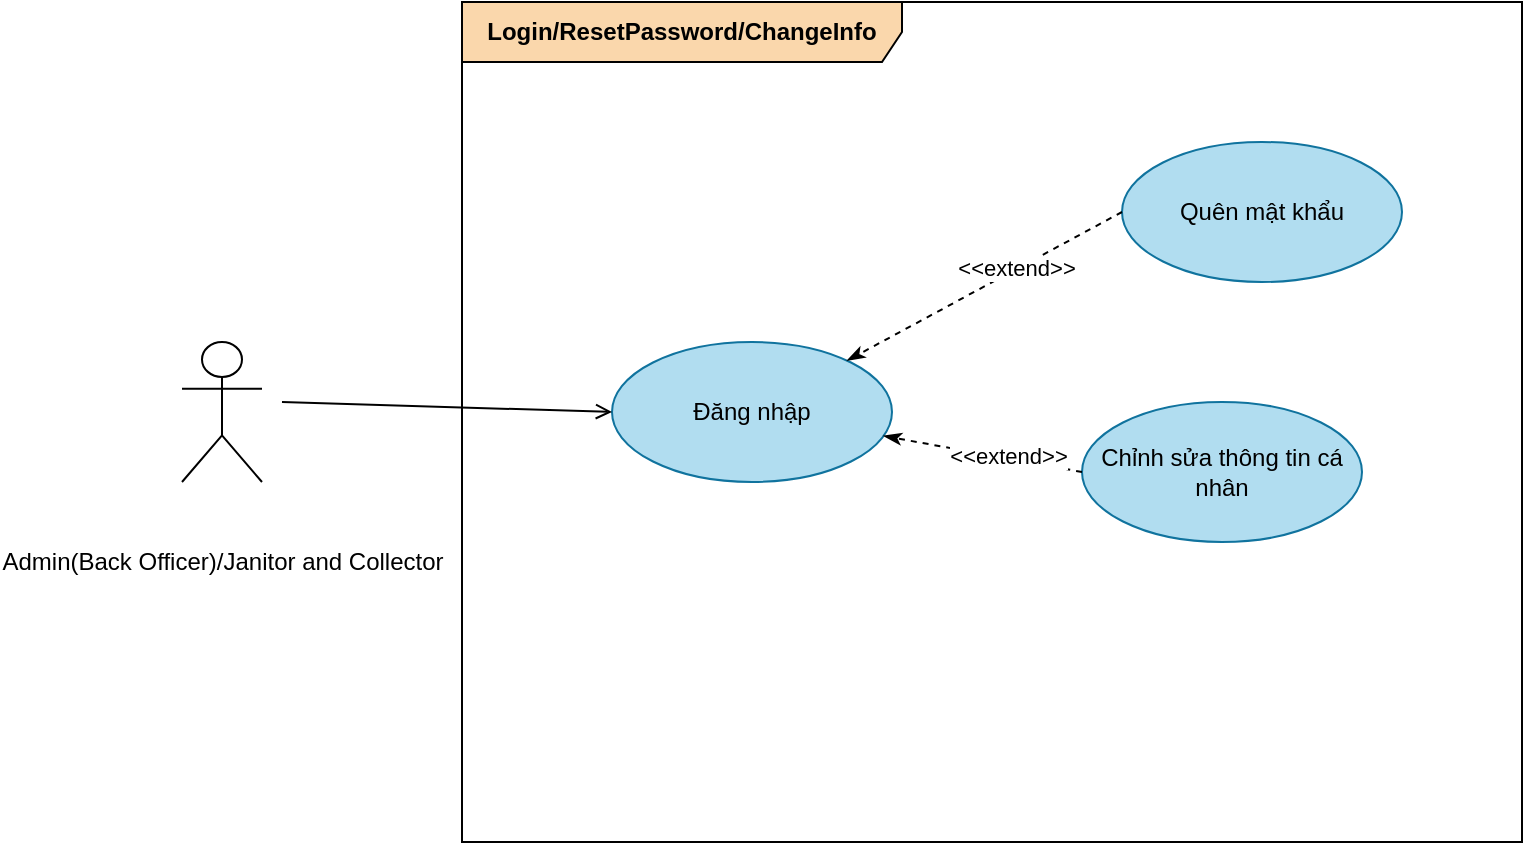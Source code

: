 <mxfile version="20.4.1" type="github">
  <diagram id="owS17A0AmA7QNwfMR9ii" name="Page-1">
    <mxGraphModel dx="2912" dy="1065" grid="1" gridSize="10" guides="1" tooltips="1" connect="1" arrows="1" fold="1" page="1" pageScale="1" pageWidth="850" pageHeight="1100" math="0" shadow="0">
      <root>
        <mxCell id="0" />
        <mxCell id="1" parent="0" />
        <mxCell id="dJm38puGOsRGrPPdJ0Z8-1" value="&lt;br&gt;&lt;table align=&quot;center&quot; cellpadding=&quot;0&quot; cellspacing=&quot;0&quot;&gt; &lt;tbody&gt;&lt;tr&gt;  &lt;td align=&quot;left&quot; valign=&quot;top&quot;&gt;&lt;p class=&quot;MsoNormal&quot;&gt;&lt;span style=&quot;background-color: initial; text-align: center;&quot;&gt;Admin(Back Officer)/&lt;/span&gt;&lt;span&gt;Janitor and Collector&lt;/span&gt;&lt;/p&gt;  &lt;/td&gt; &lt;/tr&gt;&lt;/tbody&gt;&lt;/table&gt;" style="shape=umlActor;verticalLabelPosition=bottom;verticalAlign=top;html=1;outlineConnect=0;" parent="1" vertex="1">
          <mxGeometry x="70" y="370" width="40" height="70" as="geometry" />
        </mxCell>
        <mxCell id="dJm38puGOsRGrPPdJ0Z8-3" value="&lt;b&gt;Login/ResetPassword/ChangeInfo&lt;/b&gt;" style="shape=umlFrame;whiteSpace=wrap;html=1;width=220;height=30;fillColor=#fad7ac;strokeColor=#000000;" parent="1" vertex="1">
          <mxGeometry x="210" y="200" width="530" height="420" as="geometry" />
        </mxCell>
        <mxCell id="dJm38puGOsRGrPPdJ0Z8-9" value="Đăng nhập" style="ellipse;whiteSpace=wrap;html=1;fillColor=#b1ddf0;strokeColor=#10739e;" parent="1" vertex="1">
          <mxGeometry x="285" y="370" width="140" height="70" as="geometry" />
        </mxCell>
        <mxCell id="dJm38puGOsRGrPPdJ0Z8-10" value="" style="endArrow=open;endFill=1;html=1;rounded=0;entryX=0;entryY=0.5;entryDx=0;entryDy=0;" parent="1" target="dJm38puGOsRGrPPdJ0Z8-9" edge="1">
          <mxGeometry width="160" relative="1" as="geometry">
            <mxPoint x="120" y="400" as="sourcePoint" />
            <mxPoint x="280" y="400" as="targetPoint" />
          </mxGeometry>
        </mxCell>
        <mxCell id="dJm38puGOsRGrPPdJ0Z8-28" value="Quên mật khẩu" style="ellipse;whiteSpace=wrap;html=1;fillColor=#b1ddf0;strokeColor=#10739e;" parent="1" vertex="1">
          <mxGeometry x="540" y="270" width="140" height="70" as="geometry" />
        </mxCell>
        <mxCell id="dJm38puGOsRGrPPdJ0Z8-29" value="" style="endArrow=classicThin;dashed=1;endFill=1;html=1;rounded=0;exitX=0;exitY=0.5;exitDx=0;exitDy=0;" parent="1" source="dJm38puGOsRGrPPdJ0Z8-28" target="dJm38puGOsRGrPPdJ0Z8-9" edge="1">
          <mxGeometry width="160" relative="1" as="geometry">
            <mxPoint x="950" y="265" as="sourcePoint" />
            <mxPoint x="370" y="230" as="targetPoint" />
          </mxGeometry>
        </mxCell>
        <mxCell id="dJm38puGOsRGrPPdJ0Z8-30" value="&amp;lt;&amp;lt;extend&amp;gt;&amp;gt;" style="edgeLabel;html=1;align=center;verticalAlign=middle;resizable=0;points=[];" parent="dJm38puGOsRGrPPdJ0Z8-29" vertex="1" connectable="0">
          <mxGeometry x="-0.237" y="-1" relative="1" as="geometry">
            <mxPoint as="offset" />
          </mxGeometry>
        </mxCell>
        <mxCell id="BM3ehFr5B6D-teGARl3j-1" value="Chỉnh sửa thông tin cá nhân" style="ellipse;whiteSpace=wrap;html=1;fillColor=#b1ddf0;strokeColor=#10739e;" parent="1" vertex="1">
          <mxGeometry x="520" y="400" width="140" height="70" as="geometry" />
        </mxCell>
        <mxCell id="BM3ehFr5B6D-teGARl3j-2" value="" style="endArrow=classicThin;dashed=1;endFill=1;html=1;rounded=0;exitX=0;exitY=0.5;exitDx=0;exitDy=0;" parent="1" source="BM3ehFr5B6D-teGARl3j-1" target="dJm38puGOsRGrPPdJ0Z8-9" edge="1">
          <mxGeometry width="160" relative="1" as="geometry">
            <mxPoint x="550" y="425" as="sourcePoint" />
            <mxPoint x="434.246" y="415.755" as="targetPoint" />
          </mxGeometry>
        </mxCell>
        <mxCell id="BM3ehFr5B6D-teGARl3j-3" value="&amp;lt;&amp;lt;extend&amp;gt;&amp;gt;" style="edgeLabel;html=1;align=center;verticalAlign=middle;resizable=0;points=[];" parent="BM3ehFr5B6D-teGARl3j-2" vertex="1" connectable="0">
          <mxGeometry x="-0.237" y="-1" relative="1" as="geometry">
            <mxPoint as="offset" />
          </mxGeometry>
        </mxCell>
      </root>
    </mxGraphModel>
  </diagram>
</mxfile>

